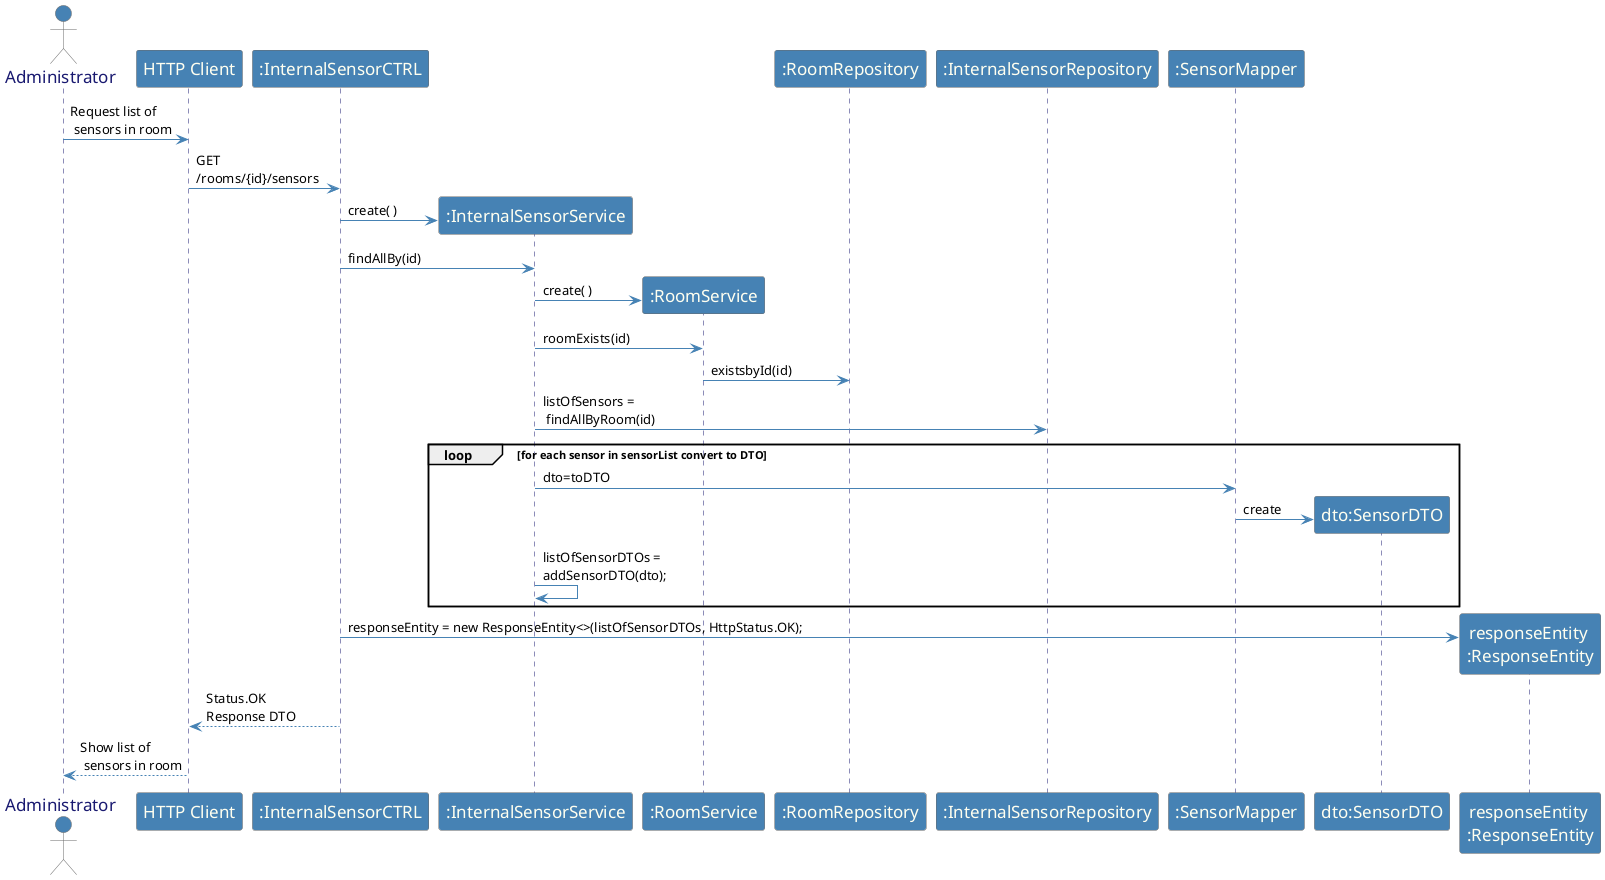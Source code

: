 @startuml

skinparam sequence {
	ArrowColor SteelBlue
	ActorBorderColor Dimgray
	LifeLineBorderColor MidnightBlue
	LifeLineBackgroundColor #A9DCDF

	ParticipantBorderColor Dimgray
	ParticipantBackgroundColor SteelBlue
	ParticipantFontName Calibri Bold
	ParticipantFontSize 17
	ParticipantFontColor Ivory

	ActorBackgroundColor SteelBlue
	ActorFontColor MidnightBlue
	ActorFontSize 17
	ActorFontName Aapex
}

skinparam note {
BorderColor SteelBlue
}
actor Administrator
Administrator->"HTTP Client": Request list of \n sensors in room
"HTTP Client" -> ":InternalSensorCTRL": GET \n/rooms/{id}/sensors


create ":InternalSensorService"
":InternalSensorCTRL" -> ":InternalSensorService" : create( )
":InternalSensorCTRL" -> ":InternalSensorService" : findAllBy(id)
create ":RoomService"
":InternalSensorService" -> ":RoomService" : create( )
":InternalSensorService" -> ":RoomService" : roomExists(id)
":RoomService" -> ":RoomRepository" : existsbyId(id)



":InternalSensorService" -> ":InternalSensorRepository" : listOfSensors =\n findAllByRoom(id)

loop  for each sensor in sensorList convert to DTO
":InternalSensorService" -> ":SensorMapper": dto=toDTO
create "dto:SensorDTO"
":SensorMapper" -> "dto:SensorDTO": create
":InternalSensorService" -> ":InternalSensorService": listOfSensorDTOs = \naddSensorDTO(dto);

end
create "responseEntity \n:ResponseEntity"
":InternalSensorCTRL" ->  "responseEntity \n:ResponseEntity": responseEntity = new ResponseEntity<>(listOfSensorDTOs, HttpStatus.OK);

":InternalSensorCTRL" --> "HTTP Client" : Status.OK \nResponse DTO

Administrator<--"HTTP Client": Show list of \n sensors in room
@enduml